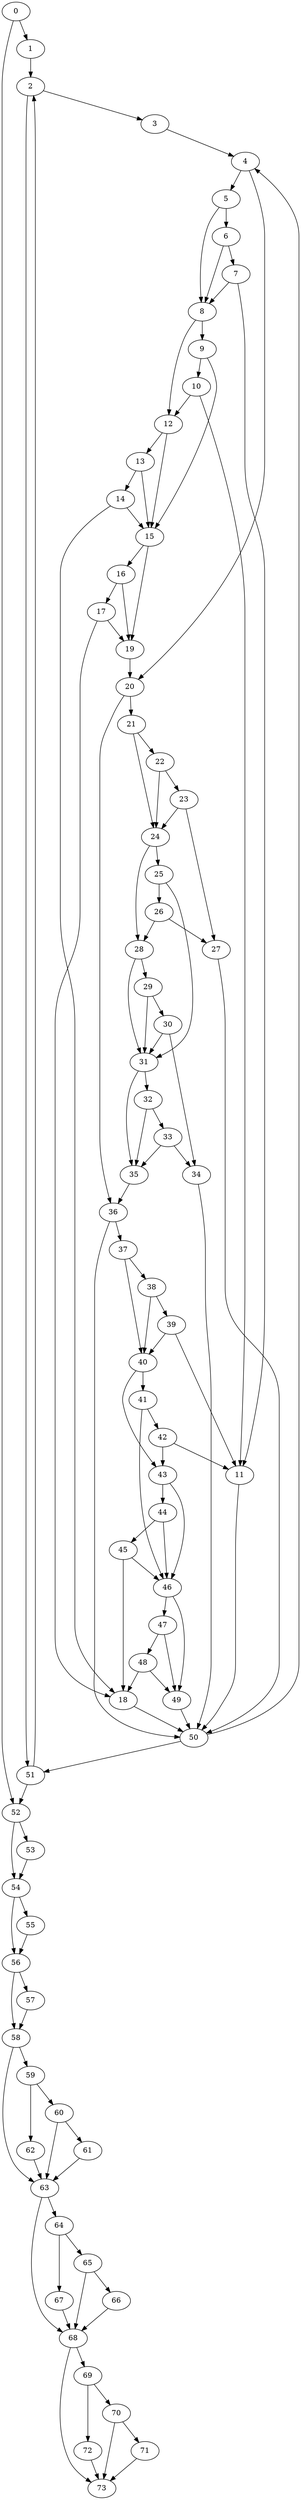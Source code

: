 digraph {
	0
	1
	2
	3
	4
	5
	6
	7
	8
	9
	10
	11
	12
	13
	14
	15
	16
	17
	18
	19
	20
	21
	22
	23
	24
	25
	26
	27
	28
	29
	30
	31
	32
	33
	34
	35
	36
	37
	38
	39
	40
	41
	42
	43
	44
	45
	46
	47
	48
	49
	50
	51
	52
	53
	54
	55
	56
	57
	58
	59
	60
	61
	62
	63
	64
	65
	66
	67
	68
	69
	70
	71
	72
	73
	5 -> 6
	25 -> 31
	28 -> 31
	29 -> 31
	30 -> 31
	40 -> 43
	42 -> 43
	69 -> 72
	65 -> 66
	3 -> 4
	50 -> 4
	28 -> 29
	36 -> 37
	43 -> 44
	41 -> 42
	58 -> 63
	60 -> 63
	61 -> 63
	62 -> 63
	1 -> 2
	51 -> 2
	4 -> 5
	7 -> 8
	5 -> 8
	6 -> 8
	16 -> 17
	32 -> 35
	33 -> 35
	31 -> 35
	46 -> 47
	56 -> 57
	9 -> 10
	13 -> 14
	4 -> 20
	19 -> 20
	25 -> 26
	0 -> 1
	24 -> 25
	40 -> 41
	33 -> 34
	30 -> 34
	41 -> 46
	43 -> 46
	44 -> 46
	45 -> 46
	48 -> 49
	46 -> 49
	47 -> 49
	54 -> 56
	55 -> 56
	37 -> 40
	38 -> 40
	39 -> 40
	47 -> 48
	34 -> 50
	36 -> 50
	49 -> 50
	11 -> 50
	18 -> 50
	27 -> 50
	52 -> 54
	53 -> 54
	8 -> 9
	10 -> 12
	8 -> 12
	21 -> 22
	29 -> 30
	2 -> 3
	20 -> 21
	22 -> 24
	23 -> 24
	21 -> 24
	32 -> 33
	64 -> 65
	64 -> 67
	66 -> 68
	67 -> 68
	63 -> 68
	65 -> 68
	56 -> 58
	57 -> 58
	14 -> 18
	17 -> 18
	45 -> 18
	48 -> 18
	24 -> 28
	26 -> 28
	31 -> 32
	52 -> 53
	38 -> 39
	54 -> 55
	69 -> 70
	6 -> 7
	9 -> 15
	12 -> 15
	13 -> 15
	14 -> 15
	37 -> 38
	58 -> 59
	22 -> 23
	59 -> 62
	17 -> 19
	15 -> 19
	16 -> 19
	44 -> 45
	59 -> 60
	60 -> 61
	63 -> 64
	70 -> 71
	15 -> 16
	23 -> 27
	26 -> 27
	50 -> 51
	2 -> 51
	0 -> 52
	51 -> 52
	71 -> 73
	72 -> 73
	68 -> 73
	70 -> 73
	7 -> 11
	10 -> 11
	39 -> 11
	42 -> 11
	12 -> 13
	20 -> 36
	35 -> 36
	68 -> 69
}
